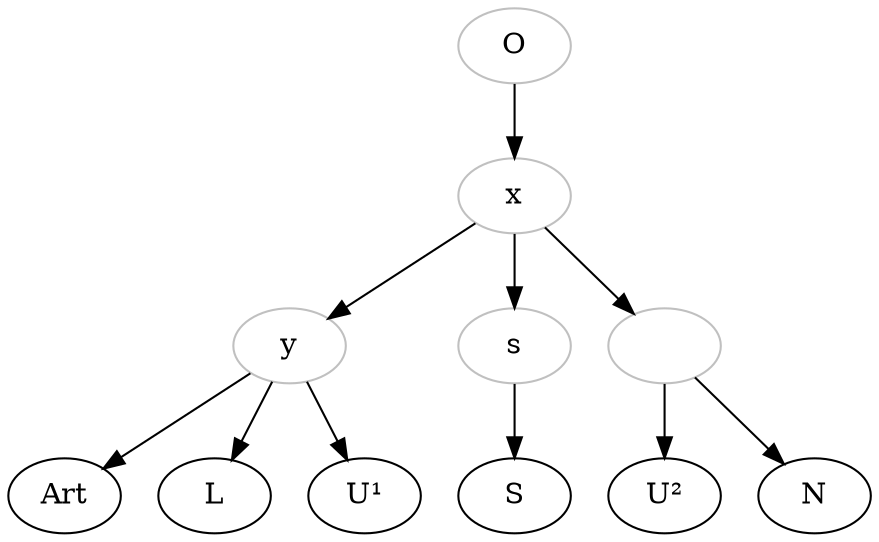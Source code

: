 digraph {
    O [color="grey"]
    x [color="grey"]
    y [color="grey"]
    s [color="grey"]

    O -> x;
    x -> y;

    y -> Art; 
    y -> L;
    y -> U¹;

    x -> s ;
    s -> S ;

    x -> 2;
    2 -> U²;
    2 -> N;

    2[color="grey", label=""]
}
